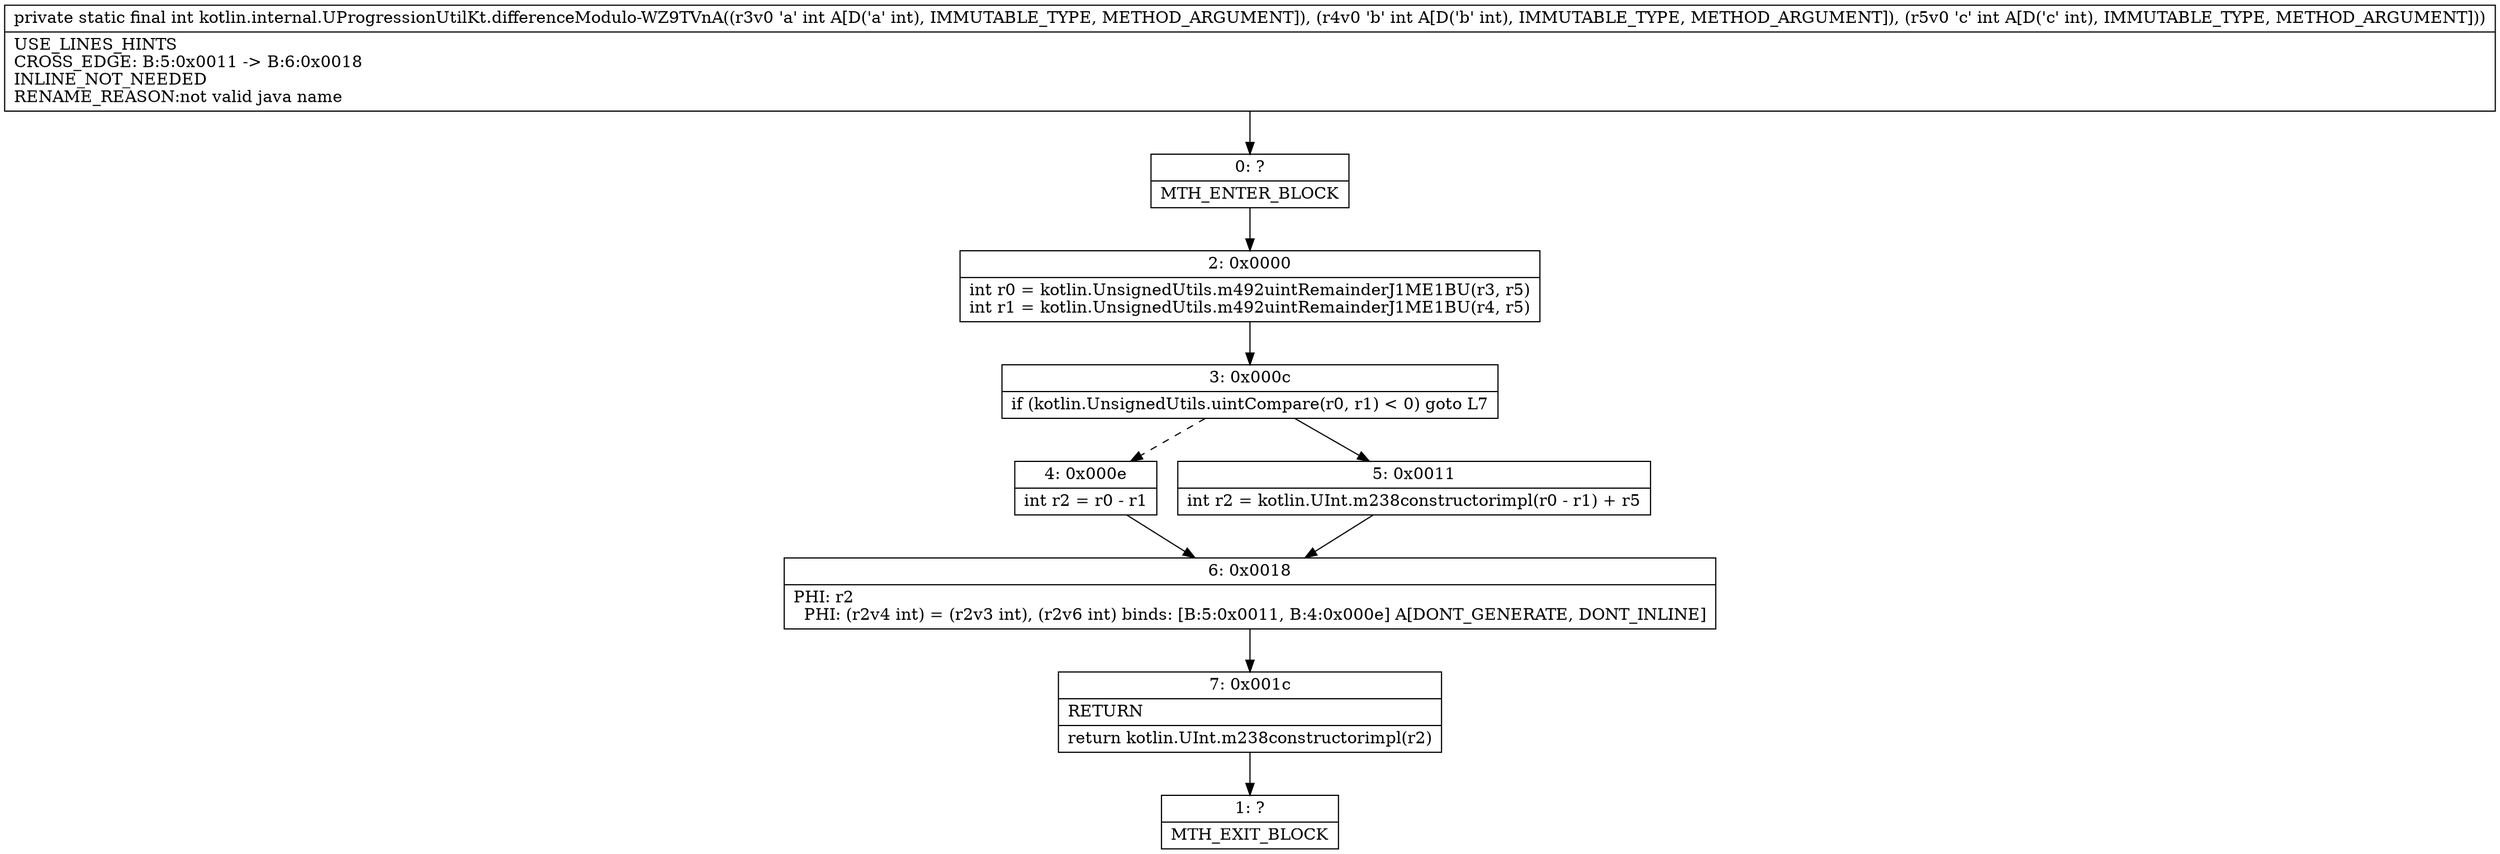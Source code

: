 digraph "CFG forkotlin.internal.UProgressionUtilKt.differenceModulo\-WZ9TVnA(III)I" {
Node_0 [shape=record,label="{0\:\ ?|MTH_ENTER_BLOCK\l}"];
Node_2 [shape=record,label="{2\:\ 0x0000|int r0 = kotlin.UnsignedUtils.m492uintRemainderJ1ME1BU(r3, r5)\lint r1 = kotlin.UnsignedUtils.m492uintRemainderJ1ME1BU(r4, r5)\l}"];
Node_3 [shape=record,label="{3\:\ 0x000c|if (kotlin.UnsignedUtils.uintCompare(r0, r1) \< 0) goto L7\l}"];
Node_4 [shape=record,label="{4\:\ 0x000e|int r2 = r0 \- r1\l}"];
Node_6 [shape=record,label="{6\:\ 0x0018|PHI: r2 \l  PHI: (r2v4 int) = (r2v3 int), (r2v6 int) binds: [B:5:0x0011, B:4:0x000e] A[DONT_GENERATE, DONT_INLINE]\l}"];
Node_7 [shape=record,label="{7\:\ 0x001c|RETURN\l|return kotlin.UInt.m238constructorimpl(r2)\l}"];
Node_1 [shape=record,label="{1\:\ ?|MTH_EXIT_BLOCK\l}"];
Node_5 [shape=record,label="{5\:\ 0x0011|int r2 = kotlin.UInt.m238constructorimpl(r0 \- r1) + r5\l}"];
MethodNode[shape=record,label="{private static final int kotlin.internal.UProgressionUtilKt.differenceModulo\-WZ9TVnA((r3v0 'a' int A[D('a' int), IMMUTABLE_TYPE, METHOD_ARGUMENT]), (r4v0 'b' int A[D('b' int), IMMUTABLE_TYPE, METHOD_ARGUMENT]), (r5v0 'c' int A[D('c' int), IMMUTABLE_TYPE, METHOD_ARGUMENT]))  | USE_LINES_HINTS\lCROSS_EDGE: B:5:0x0011 \-\> B:6:0x0018\lINLINE_NOT_NEEDED\lRENAME_REASON:not valid java name\l}"];
MethodNode -> Node_0;Node_0 -> Node_2;
Node_2 -> Node_3;
Node_3 -> Node_4[style=dashed];
Node_3 -> Node_5;
Node_4 -> Node_6;
Node_6 -> Node_7;
Node_7 -> Node_1;
Node_5 -> Node_6;
}

